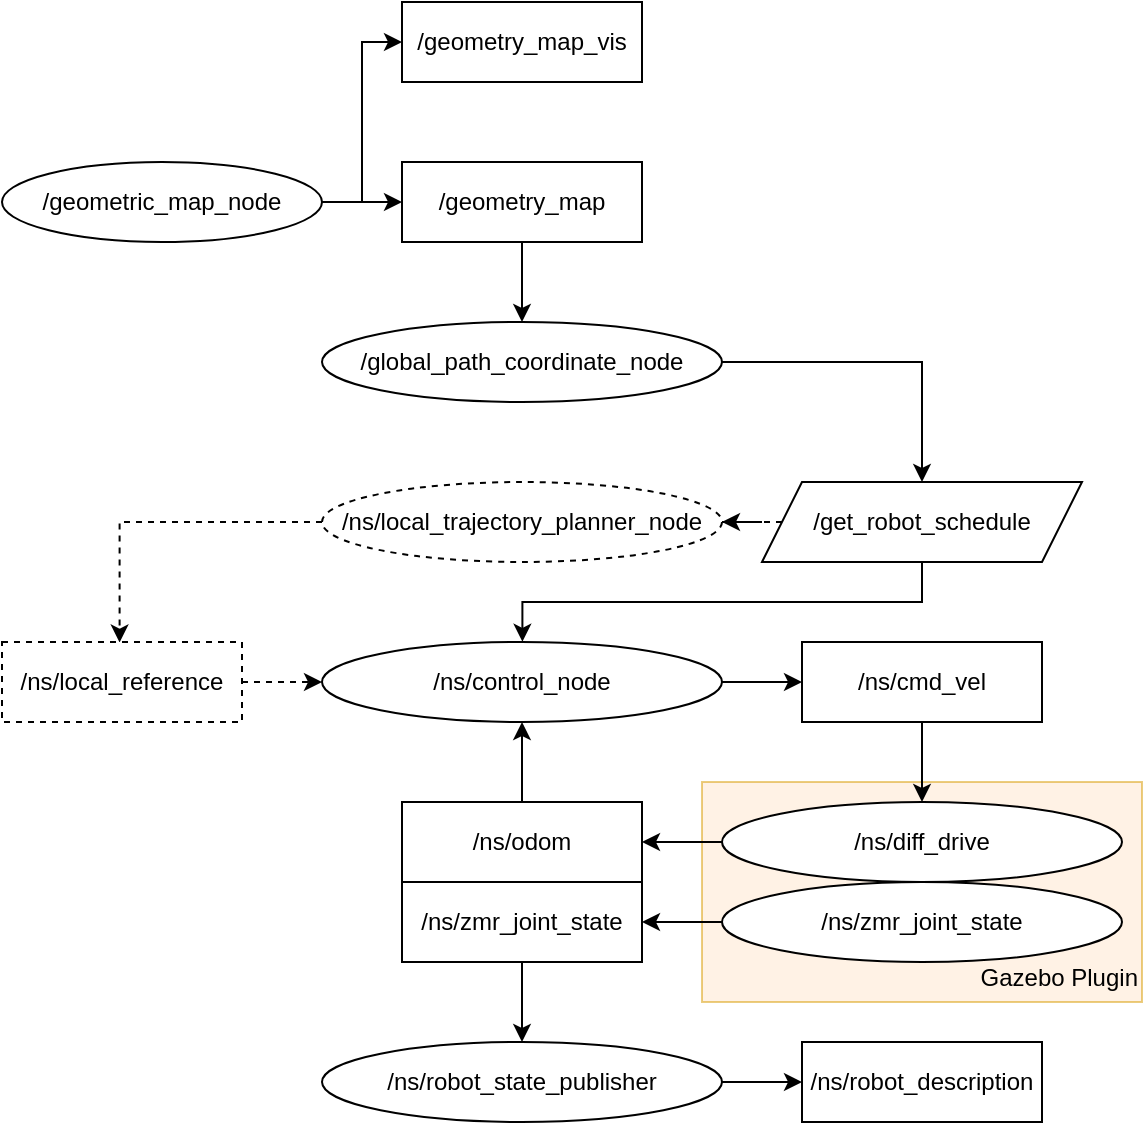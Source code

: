<mxfile version="23.1.5" type="device">
  <diagram name="Page-1" id="0cP4LynGH7Q1CsoPtc8U">
    <mxGraphModel dx="763" dy="674" grid="1" gridSize="10" guides="1" tooltips="1" connect="0" arrows="1" fold="1" page="1" pageScale="1" pageWidth="1169" pageHeight="827" math="0" shadow="0">
      <root>
        <mxCell id="0" />
        <mxCell id="1" parent="0" />
        <mxCell id="rPDBbLrAGGeoFrGAXuH_-21" value="&lt;br&gt;&lt;br&gt;&lt;br&gt;&lt;br&gt;&lt;br&gt;&lt;br&gt;&lt;div style=&quot;&quot;&gt;&lt;span style=&quot;background-color: initial;&quot;&gt;Gazebo Plugin&lt;/span&gt;&lt;/div&gt;" style="rounded=0;whiteSpace=wrap;html=1;fillColor=#ffe6cc;strokeColor=#d79b00;opacity=50;align=right;" vertex="1" parent="1">
          <mxGeometry x="430" y="470" width="220" height="110" as="geometry" />
        </mxCell>
        <mxCell id="rPDBbLrAGGeoFrGAXuH_-6" style="edgeStyle=orthogonalEdgeStyle;rounded=0;orthogonalLoop=1;jettySize=auto;html=1;exitX=1;exitY=0.5;exitDx=0;exitDy=0;entryX=0;entryY=0.5;entryDx=0;entryDy=0;" edge="1" parent="1" source="rPDBbLrAGGeoFrGAXuH_-1" target="rPDBbLrAGGeoFrGAXuH_-3">
          <mxGeometry relative="1" as="geometry" />
        </mxCell>
        <mxCell id="rPDBbLrAGGeoFrGAXuH_-1" value="/geometric_map_node" style="ellipse;whiteSpace=wrap;html=1;" vertex="1" parent="1">
          <mxGeometry x="80" y="160" width="160" height="40" as="geometry" />
        </mxCell>
        <mxCell id="rPDBbLrAGGeoFrGAXuH_-7" style="edgeStyle=orthogonalEdgeStyle;rounded=0;orthogonalLoop=1;jettySize=auto;html=1;exitX=0.5;exitY=1;exitDx=0;exitDy=0;entryX=0.5;entryY=0;entryDx=0;entryDy=0;" edge="1" parent="1" source="rPDBbLrAGGeoFrGAXuH_-2" target="rPDBbLrAGGeoFrGAXuH_-4">
          <mxGeometry relative="1" as="geometry" />
        </mxCell>
        <mxCell id="rPDBbLrAGGeoFrGAXuH_-2" value="/geometry_map" style="rounded=0;whiteSpace=wrap;html=1;" vertex="1" parent="1">
          <mxGeometry x="280" y="160" width="120" height="40" as="geometry" />
        </mxCell>
        <mxCell id="rPDBbLrAGGeoFrGAXuH_-3" value="/geometry_map_vis" style="rounded=0;whiteSpace=wrap;html=1;" vertex="1" parent="1">
          <mxGeometry x="280" y="80" width="120" height="40" as="geometry" />
        </mxCell>
        <mxCell id="rPDBbLrAGGeoFrGAXuH_-9" value="" style="edgeStyle=orthogonalEdgeStyle;rounded=0;orthogonalLoop=1;jettySize=auto;html=1;" edge="1" parent="1" source="rPDBbLrAGGeoFrGAXuH_-4" target="rPDBbLrAGGeoFrGAXuH_-8">
          <mxGeometry relative="1" as="geometry">
            <Array as="points">
              <mxPoint x="540" y="260" />
            </Array>
          </mxGeometry>
        </mxCell>
        <mxCell id="rPDBbLrAGGeoFrGAXuH_-4" value="/global_path_coordinate_node" style="ellipse;whiteSpace=wrap;html=1;" vertex="1" parent="1">
          <mxGeometry x="240" y="240" width="200" height="40" as="geometry" />
        </mxCell>
        <mxCell id="rPDBbLrAGGeoFrGAXuH_-5" value="" style="endArrow=classic;html=1;rounded=0;exitX=1;exitY=0.5;exitDx=0;exitDy=0;entryX=0;entryY=0.5;entryDx=0;entryDy=0;" edge="1" parent="1" source="rPDBbLrAGGeoFrGAXuH_-1" target="rPDBbLrAGGeoFrGAXuH_-2">
          <mxGeometry width="50" height="50" relative="1" as="geometry">
            <mxPoint x="250" y="260" as="sourcePoint" />
            <mxPoint x="300" y="210" as="targetPoint" />
          </mxGeometry>
        </mxCell>
        <mxCell id="rPDBbLrAGGeoFrGAXuH_-32" value="" style="edgeStyle=orthogonalEdgeStyle;rounded=0;orthogonalLoop=1;jettySize=auto;html=1;dashed=1;" edge="1" parent="1" source="rPDBbLrAGGeoFrGAXuH_-8" target="rPDBbLrAGGeoFrGAXuH_-28">
          <mxGeometry relative="1" as="geometry" />
        </mxCell>
        <mxCell id="rPDBbLrAGGeoFrGAXuH_-33" value="" style="edgeStyle=orthogonalEdgeStyle;rounded=0;orthogonalLoop=1;jettySize=auto;html=1;entryX=0.501;entryY=-0.003;entryDx=0;entryDy=0;entryPerimeter=0;" edge="1" parent="1" source="rPDBbLrAGGeoFrGAXuH_-8" target="rPDBbLrAGGeoFrGAXuH_-10">
          <mxGeometry relative="1" as="geometry">
            <Array as="points">
              <mxPoint x="540" y="380" />
              <mxPoint x="340" y="380" />
            </Array>
          </mxGeometry>
        </mxCell>
        <mxCell id="rPDBbLrAGGeoFrGAXuH_-8" value="/get_robot_schedule" style="shape=parallelogram;perimeter=parallelogramPerimeter;whiteSpace=wrap;html=1;fixedSize=1;" vertex="1" parent="1">
          <mxGeometry x="460" y="320" width="160" height="40" as="geometry" />
        </mxCell>
        <mxCell id="rPDBbLrAGGeoFrGAXuH_-13" value="" style="edgeStyle=orthogonalEdgeStyle;rounded=0;orthogonalLoop=1;jettySize=auto;html=1;" edge="1" parent="1" source="rPDBbLrAGGeoFrGAXuH_-10" target="rPDBbLrAGGeoFrGAXuH_-12">
          <mxGeometry relative="1" as="geometry" />
        </mxCell>
        <mxCell id="rPDBbLrAGGeoFrGAXuH_-10" value="/ns/control_node" style="ellipse;whiteSpace=wrap;html=1;" vertex="1" parent="1">
          <mxGeometry x="240" y="400" width="200" height="40" as="geometry" />
        </mxCell>
        <mxCell id="rPDBbLrAGGeoFrGAXuH_-15" value="" style="edgeStyle=orthogonalEdgeStyle;rounded=0;orthogonalLoop=1;jettySize=auto;html=1;" edge="1" parent="1" source="rPDBbLrAGGeoFrGAXuH_-12" target="rPDBbLrAGGeoFrGAXuH_-14">
          <mxGeometry relative="1" as="geometry" />
        </mxCell>
        <mxCell id="rPDBbLrAGGeoFrGAXuH_-12" value="/ns/cmd_vel" style="rounded=0;whiteSpace=wrap;html=1;" vertex="1" parent="1">
          <mxGeometry x="480" y="400" width="120" height="40" as="geometry" />
        </mxCell>
        <mxCell id="rPDBbLrAGGeoFrGAXuH_-17" value="" style="edgeStyle=orthogonalEdgeStyle;rounded=0;orthogonalLoop=1;jettySize=auto;html=1;" edge="1" parent="1" source="rPDBbLrAGGeoFrGAXuH_-14" target="rPDBbLrAGGeoFrGAXuH_-16">
          <mxGeometry relative="1" as="geometry" />
        </mxCell>
        <mxCell id="rPDBbLrAGGeoFrGAXuH_-14" value="/ns/diff_drive" style="ellipse;whiteSpace=wrap;html=1;" vertex="1" parent="1">
          <mxGeometry x="440" y="480" width="200" height="40" as="geometry" />
        </mxCell>
        <mxCell id="rPDBbLrAGGeoFrGAXuH_-18" value="" style="edgeStyle=orthogonalEdgeStyle;rounded=0;orthogonalLoop=1;jettySize=auto;html=1;" edge="1" parent="1" source="rPDBbLrAGGeoFrGAXuH_-16" target="rPDBbLrAGGeoFrGAXuH_-10">
          <mxGeometry relative="1" as="geometry" />
        </mxCell>
        <mxCell id="rPDBbLrAGGeoFrGAXuH_-16" value="/ns/odom" style="rounded=0;whiteSpace=wrap;html=1;" vertex="1" parent="1">
          <mxGeometry x="280" y="480" width="120" height="40" as="geometry" />
        </mxCell>
        <mxCell id="rPDBbLrAGGeoFrGAXuH_-25" value="" style="edgeStyle=orthogonalEdgeStyle;rounded=0;orthogonalLoop=1;jettySize=auto;html=1;" edge="1" parent="1" source="rPDBbLrAGGeoFrGAXuH_-19" target="rPDBbLrAGGeoFrGAXuH_-24">
          <mxGeometry relative="1" as="geometry" />
        </mxCell>
        <mxCell id="rPDBbLrAGGeoFrGAXuH_-19" value="/ns/zmr_joint_state" style="rounded=0;whiteSpace=wrap;html=1;" vertex="1" parent="1">
          <mxGeometry x="280" y="520" width="120" height="40" as="geometry" />
        </mxCell>
        <mxCell id="rPDBbLrAGGeoFrGAXuH_-23" value="" style="edgeStyle=orthogonalEdgeStyle;rounded=0;orthogonalLoop=1;jettySize=auto;html=1;" edge="1" parent="1" source="rPDBbLrAGGeoFrGAXuH_-22" target="rPDBbLrAGGeoFrGAXuH_-19">
          <mxGeometry relative="1" as="geometry" />
        </mxCell>
        <mxCell id="rPDBbLrAGGeoFrGAXuH_-22" value="/ns/zmr_joint_state" style="ellipse;whiteSpace=wrap;html=1;" vertex="1" parent="1">
          <mxGeometry x="440" y="520" width="200" height="40" as="geometry" />
        </mxCell>
        <mxCell id="rPDBbLrAGGeoFrGAXuH_-27" value="" style="edgeStyle=orthogonalEdgeStyle;rounded=0;orthogonalLoop=1;jettySize=auto;html=1;" edge="1" parent="1" source="rPDBbLrAGGeoFrGAXuH_-24" target="rPDBbLrAGGeoFrGAXuH_-26">
          <mxGeometry relative="1" as="geometry" />
        </mxCell>
        <mxCell id="rPDBbLrAGGeoFrGAXuH_-24" value="/ns/robot_state_publisher" style="ellipse;whiteSpace=wrap;html=1;" vertex="1" parent="1">
          <mxGeometry x="240" y="600" width="200" height="40" as="geometry" />
        </mxCell>
        <mxCell id="rPDBbLrAGGeoFrGAXuH_-26" value="/ns/robot_description" style="rounded=0;whiteSpace=wrap;html=1;" vertex="1" parent="1">
          <mxGeometry x="480" y="600" width="120" height="40" as="geometry" />
        </mxCell>
        <mxCell id="rPDBbLrAGGeoFrGAXuH_-38" value="" style="edgeStyle=orthogonalEdgeStyle;rounded=0;orthogonalLoop=1;jettySize=auto;html=1;entryX=0.49;entryY=0.007;entryDx=0;entryDy=0;entryPerimeter=0;dashed=1;" edge="1" parent="1" source="rPDBbLrAGGeoFrGAXuH_-28" target="rPDBbLrAGGeoFrGAXuH_-30">
          <mxGeometry relative="1" as="geometry">
            <mxPoint x="160" y="340" as="targetPoint" />
          </mxGeometry>
        </mxCell>
        <mxCell id="rPDBbLrAGGeoFrGAXuH_-28" value="/ns/local_trajectory_planner_node" style="ellipse;whiteSpace=wrap;html=1;dashed=1;" vertex="1" parent="1">
          <mxGeometry x="240" y="320" width="200" height="40" as="geometry" />
        </mxCell>
        <mxCell id="rPDBbLrAGGeoFrGAXuH_-34" value="" style="edgeStyle=orthogonalEdgeStyle;rounded=0;orthogonalLoop=1;jettySize=auto;html=1;dashed=1;" edge="1" parent="1" source="rPDBbLrAGGeoFrGAXuH_-30" target="rPDBbLrAGGeoFrGAXuH_-10">
          <mxGeometry relative="1" as="geometry" />
        </mxCell>
        <mxCell id="rPDBbLrAGGeoFrGAXuH_-30" value="/ns/local_reference" style="rounded=0;whiteSpace=wrap;html=1;dashed=1;" vertex="1" parent="1">
          <mxGeometry x="80" y="400" width="120" height="40" as="geometry" />
        </mxCell>
      </root>
    </mxGraphModel>
  </diagram>
</mxfile>
